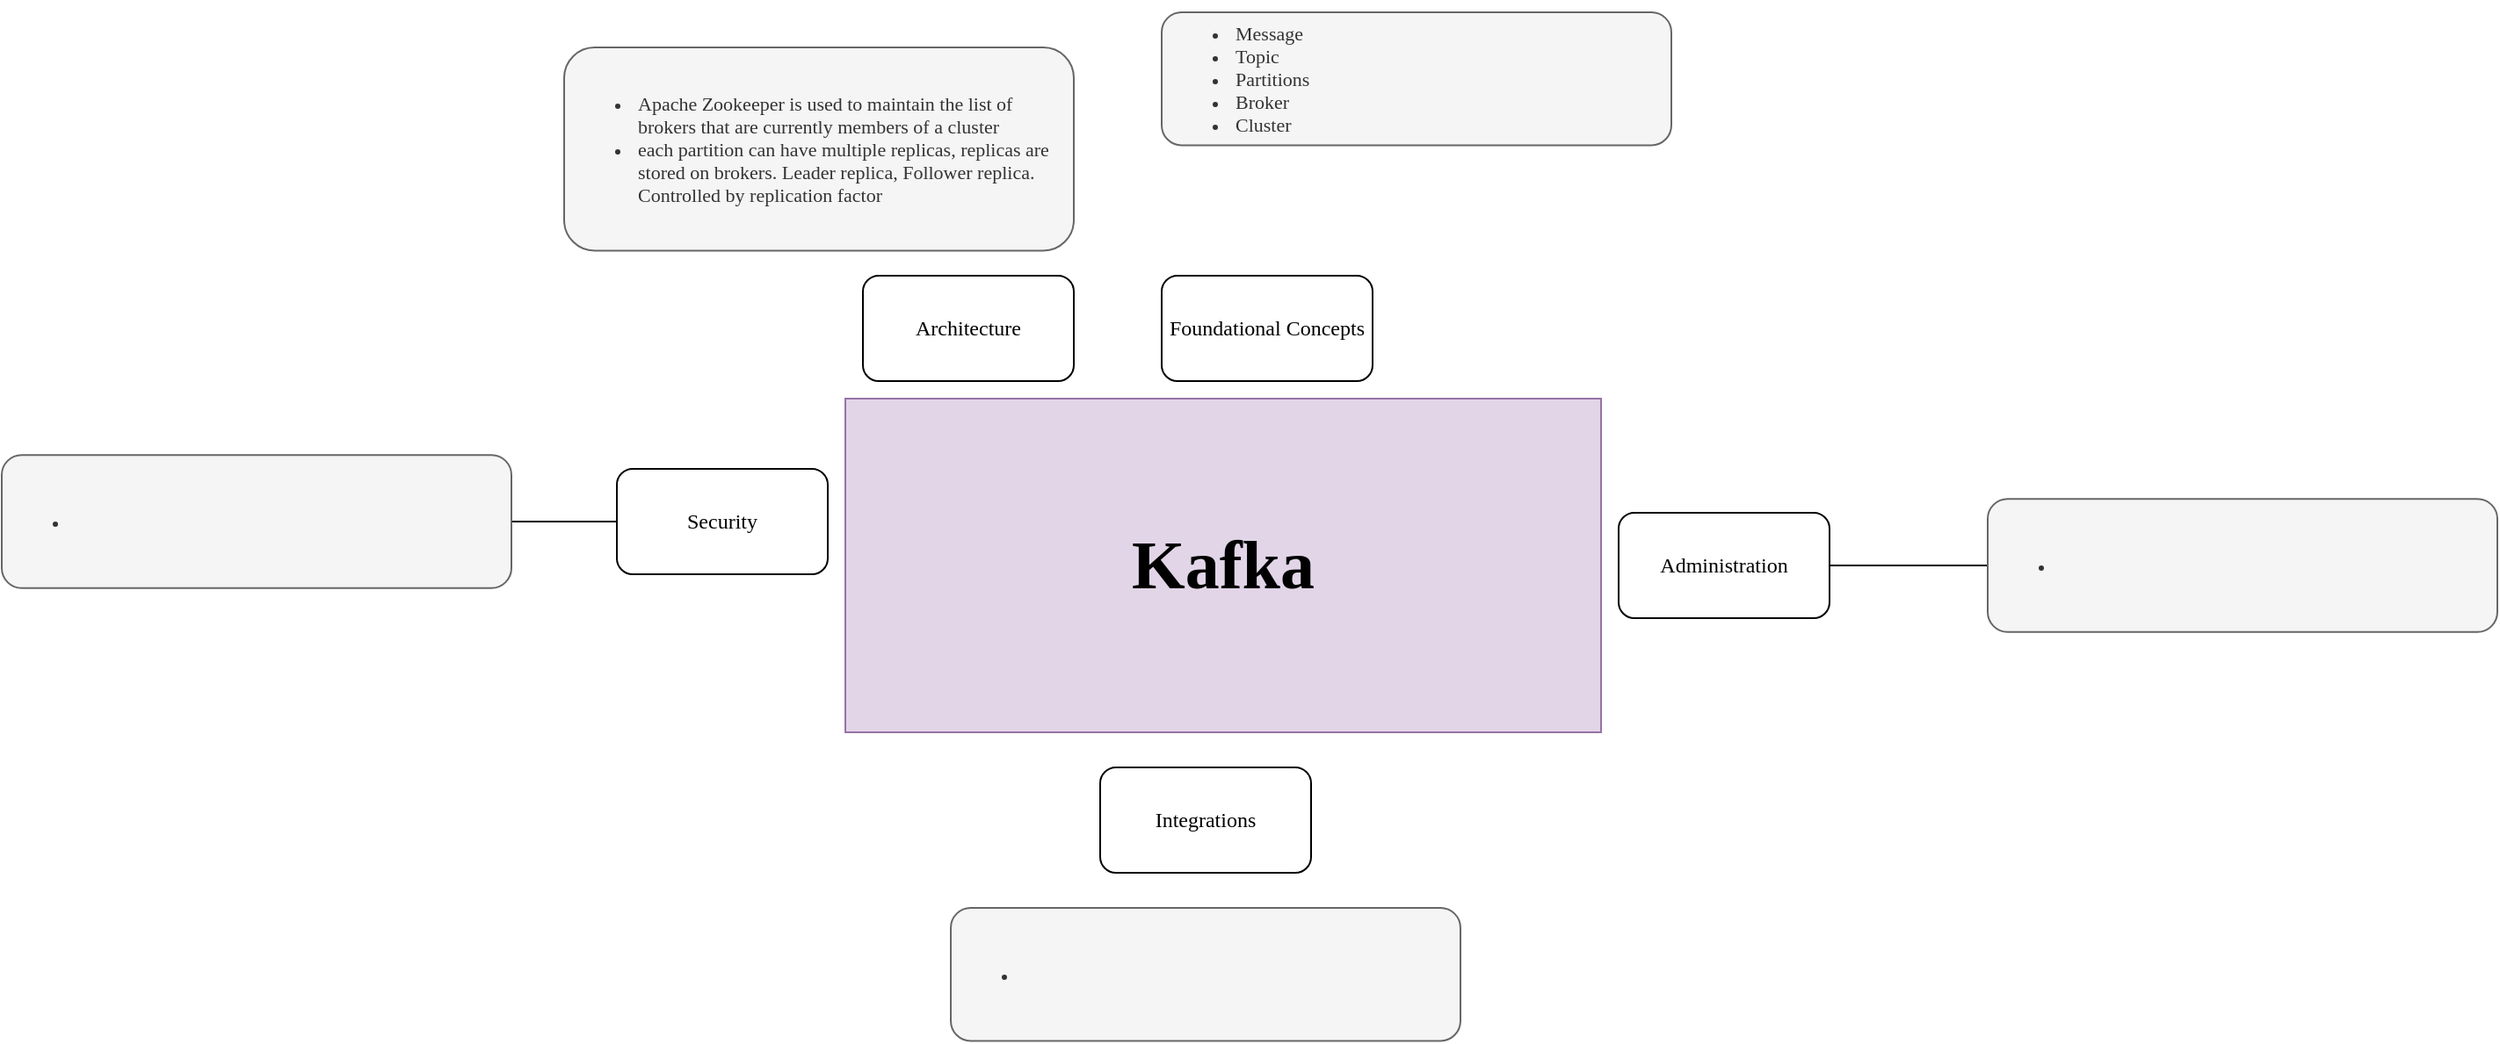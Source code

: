 <mxfile version="17.2.4" type="github">
  <diagram id="pxYi87dzXqwNqoQB3EMh" name="Page-1">
    <mxGraphModel dx="1775" dy="1636" grid="1" gridSize="10" guides="1" tooltips="1" connect="1" arrows="1" fold="1" page="1" pageScale="1" pageWidth="850" pageHeight="1100" math="0" shadow="0">
      <root>
        <mxCell id="0" />
        <mxCell id="1" parent="0" />
        <mxCell id="XU-mJ-ivhtag0VWZFGJD-1" value="&lt;h2&gt;Kafka&lt;/h2&gt;" style="rounded=0;whiteSpace=wrap;html=1;fontSize=26;fontFamily=Tahoma;fillColor=#e1d5e7;strokeColor=#9673a6;" vertex="1" parent="1">
          <mxGeometry x="220" y="150" width="430" height="190" as="geometry" />
        </mxCell>
        <mxCell id="XU-mJ-ivhtag0VWZFGJD-2" value="Architecture" style="rounded=1;whiteSpace=wrap;html=1;fontFamily=Tahoma;" vertex="1" parent="1">
          <mxGeometry x="230" y="80" width="120" height="60" as="geometry" />
        </mxCell>
        <mxCell id="XU-mJ-ivhtag0VWZFGJD-3" value="Integrations" style="rounded=1;whiteSpace=wrap;html=1;fontFamily=Tahoma;" vertex="1" parent="1">
          <mxGeometry x="365" y="360" width="120" height="60" as="geometry" />
        </mxCell>
        <mxCell id="XU-mJ-ivhtag0VWZFGJD-11" style="edgeStyle=orthogonalEdgeStyle;rounded=1;orthogonalLoop=1;jettySize=auto;html=1;fontFamily=Tahoma;endArrow=none;endFill=0;" edge="1" parent="1" source="XU-mJ-ivhtag0VWZFGJD-4" target="XU-mJ-ivhtag0VWZFGJD-10">
          <mxGeometry relative="1" as="geometry" />
        </mxCell>
        <mxCell id="XU-mJ-ivhtag0VWZFGJD-4" value="Security" style="rounded=1;whiteSpace=wrap;html=1;fontFamily=Tahoma;" vertex="1" parent="1">
          <mxGeometry x="90" y="190" width="120" height="60" as="geometry" />
        </mxCell>
        <mxCell id="XU-mJ-ivhtag0VWZFGJD-7" style="edgeStyle=orthogonalEdgeStyle;rounded=1;orthogonalLoop=1;jettySize=auto;html=1;fontFamily=Tahoma;endArrow=none;endFill=0;" edge="1" parent="1" source="XU-mJ-ivhtag0VWZFGJD-5" target="XU-mJ-ivhtag0VWZFGJD-6">
          <mxGeometry relative="1" as="geometry" />
        </mxCell>
        <mxCell id="XU-mJ-ivhtag0VWZFGJD-5" value="Administration" style="rounded=1;whiteSpace=wrap;html=1;fontFamily=Tahoma;" vertex="1" parent="1">
          <mxGeometry x="660" y="215" width="120" height="60" as="geometry" />
        </mxCell>
        <mxCell id="XU-mJ-ivhtag0VWZFGJD-6" value="&lt;ul&gt;&lt;li&gt;&lt;br&gt;&lt;/li&gt;&lt;/ul&gt;" style="rounded=1;whiteSpace=wrap;html=1;fontFamily=Tahoma;align=left;fontSize=11;fillColor=#f5f5f5;fontColor=#333333;strokeColor=#666666;" vertex="1" parent="1">
          <mxGeometry x="870" y="207.13" width="290" height="75.74" as="geometry" />
        </mxCell>
        <mxCell id="XU-mJ-ivhtag0VWZFGJD-8" value="&lt;ul&gt;&lt;li&gt;&lt;br&gt;&lt;/li&gt;&lt;/ul&gt;" style="rounded=1;whiteSpace=wrap;html=1;fontFamily=Tahoma;align=left;fontSize=11;fillColor=#f5f5f5;fontColor=#333333;strokeColor=#666666;" vertex="1" parent="1">
          <mxGeometry x="280" y="440" width="290" height="75.74" as="geometry" />
        </mxCell>
        <mxCell id="XU-mJ-ivhtag0VWZFGJD-9" value="&lt;ul&gt;&lt;li&gt;&lt;span&gt;Apache Zookeeper is used to maintain the list of brokers that are currently members of a cluster&lt;/span&gt;&lt;br&gt;&lt;/li&gt;&lt;li&gt;each partition can have multiple replicas, replicas are stored on brokers. Leader replica, Follower replica. Controlled by replication factor&lt;/li&gt;&lt;/ul&gt;" style="rounded=1;whiteSpace=wrap;html=1;fontFamily=Tahoma;align=left;fontSize=11;fillColor=#f5f5f5;fontColor=#333333;strokeColor=#666666;" vertex="1" parent="1">
          <mxGeometry x="60" y="-50" width="290" height="115.74" as="geometry" />
        </mxCell>
        <mxCell id="XU-mJ-ivhtag0VWZFGJD-10" value="&lt;ul&gt;&lt;li&gt;&lt;br&gt;&lt;/li&gt;&lt;/ul&gt;" style="rounded=1;whiteSpace=wrap;html=1;fontFamily=Tahoma;align=left;fontSize=11;fillColor=#f5f5f5;fontColor=#333333;strokeColor=#666666;" vertex="1" parent="1">
          <mxGeometry x="-260" y="182.13" width="290" height="75.74" as="geometry" />
        </mxCell>
        <mxCell id="XU-mJ-ivhtag0VWZFGJD-12" value="Foundational Concepts" style="rounded=1;whiteSpace=wrap;html=1;fontFamily=Tahoma;" vertex="1" parent="1">
          <mxGeometry x="400" y="80" width="120" height="60" as="geometry" />
        </mxCell>
        <mxCell id="XU-mJ-ivhtag0VWZFGJD-13" value="&lt;ul&gt;&lt;li&gt;Message&lt;/li&gt;&lt;li&gt;Topic&lt;/li&gt;&lt;li&gt;Partitions&lt;/li&gt;&lt;li&gt;Broker&lt;/li&gt;&lt;li&gt;Cluster&lt;/li&gt;&lt;/ul&gt;" style="rounded=1;whiteSpace=wrap;html=1;fontFamily=Tahoma;align=left;fontSize=11;fillColor=#f5f5f5;fontColor=#333333;strokeColor=#666666;" vertex="1" parent="1">
          <mxGeometry x="400" y="-70" width="290" height="75.74" as="geometry" />
        </mxCell>
      </root>
    </mxGraphModel>
  </diagram>
</mxfile>
